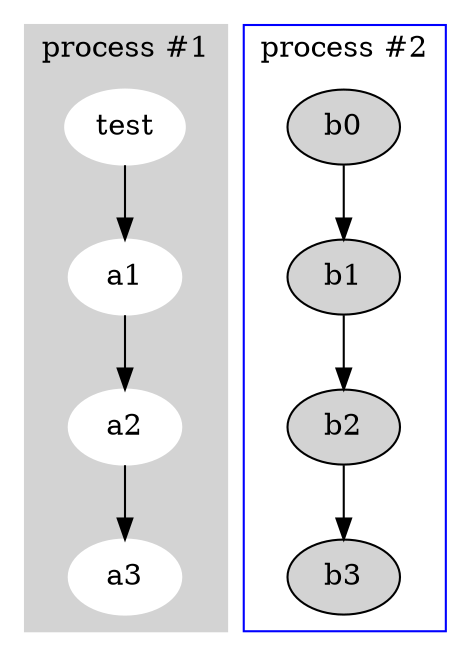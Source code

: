 digraph G {
	subgraph cluster_0 {
		node [color=white style=filled]
		color=lightgrey style=filled
		test -> a1
		a1 -> a2
		a2 -> a3
		label="process #1"
	}
	subgraph cluster_1 {
		node [style=filled]
		color=blue
		b0 -> b1
		b1 -> b2
		b2 -> b3
		label="process #2"
	}
}
